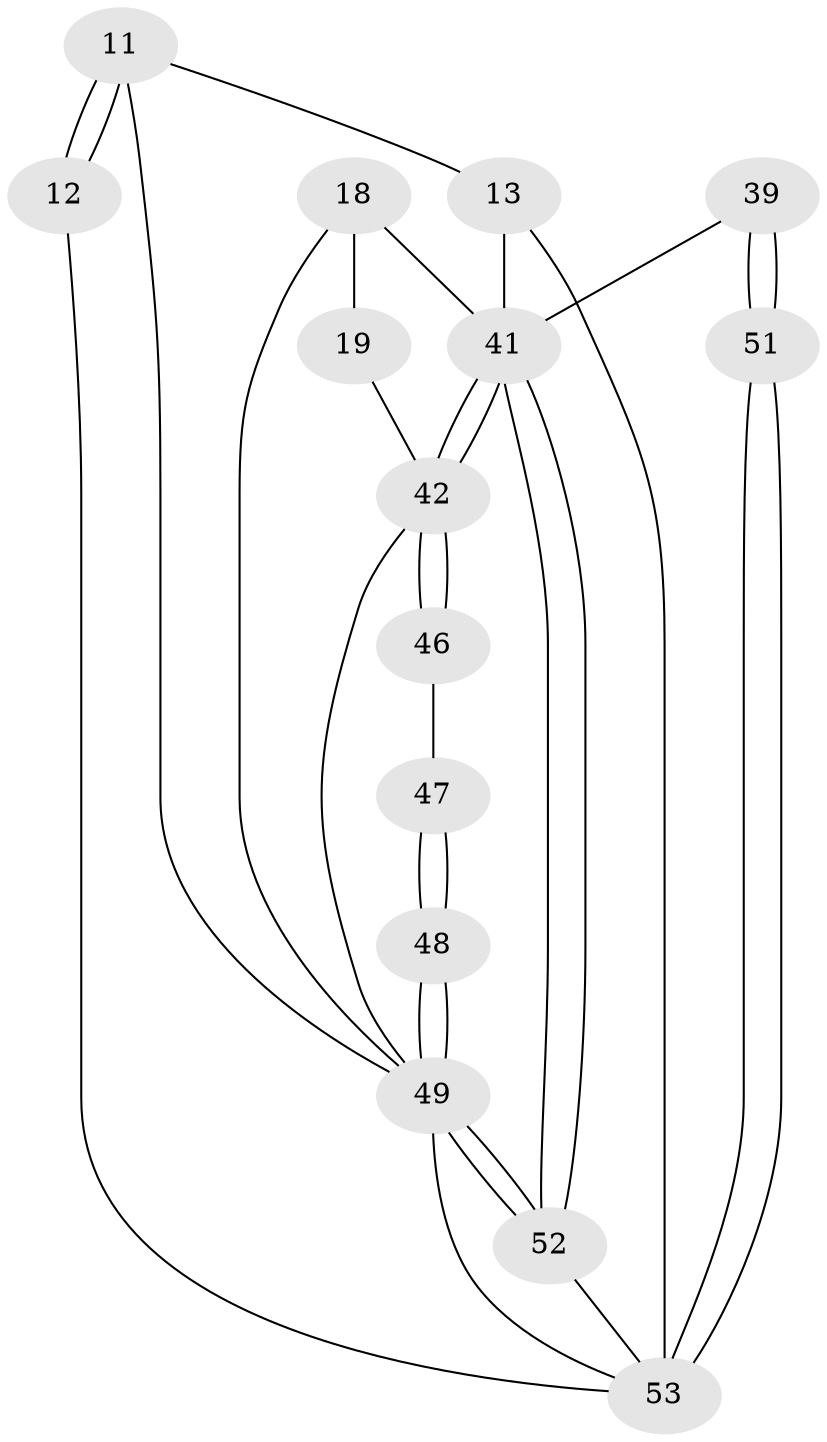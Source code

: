 // original degree distribution, {3: 0.03773584905660377, 5: 0.49056603773584906, 4: 0.2641509433962264, 6: 0.20754716981132076}
// Generated by graph-tools (version 1.1) at 2025/06/03/04/25 22:06:56]
// undirected, 15 vertices, 32 edges
graph export_dot {
graph [start="1"]
  node [color=gray90,style=filled];
  11 [pos="+0.91301013143504+0.20666024091370278",super="+4"];
  12 [pos="+1+0.2567427327372482"];
  13 [pos="+0.8150947297820424+0.41080894692525394",super="+5"];
  18 [pos="+0.22846110468449446+0.34745285691642575",super="+16+17"];
  19 [pos="+0.10913173980125321+0.337813223554038"];
  39 [pos="+0.5030209081701877+0.8146215621850944",super="+37+36"];
  41 [pos="+0.425458182893292+0.8319968593362058",super="+40+29"];
  42 [pos="+0.39905297128764144+0.8181714443624635",super="+31"];
  46 [pos="+0.2910293166344956+0.8012194233015135",super="+43"];
  47 [pos="+0.18945369160999684+0.799516746046698",super="+44"];
  48 [pos="+0+1",super="+45"];
  49 [pos="+0+1",super="+3+22"];
  51 [pos="+0.8051461197327646+1",super="+38+33+34+27"];
  52 [pos="+0.34825947127763873+1"];
  53 [pos="+0.8423815017668326+1",super="+50"];
  11 -- 12 [weight=2];
  11 -- 12;
  11 -- 13 [weight=2];
  11 -- 49;
  12 -- 53 [weight=2];
  13 -- 41;
  13 -- 53;
  18 -- 19 [weight=2];
  18 -- 49 [weight=2];
  18 -- 41 [weight=2];
  19 -- 42;
  39 -- 51 [weight=5];
  39 -- 51;
  39 -- 41 [weight=2];
  41 -- 42 [weight=3];
  41 -- 42;
  41 -- 52;
  41 -- 52;
  42 -- 46 [weight=2];
  42 -- 46;
  42 -- 49;
  46 -- 47 [weight=2];
  47 -- 48 [weight=2];
  47 -- 48;
  48 -- 49 [weight=2];
  48 -- 49;
  49 -- 52;
  49 -- 52;
  49 -- 53;
  51 -- 53 [weight=3];
  51 -- 53;
  52 -- 53;
}
